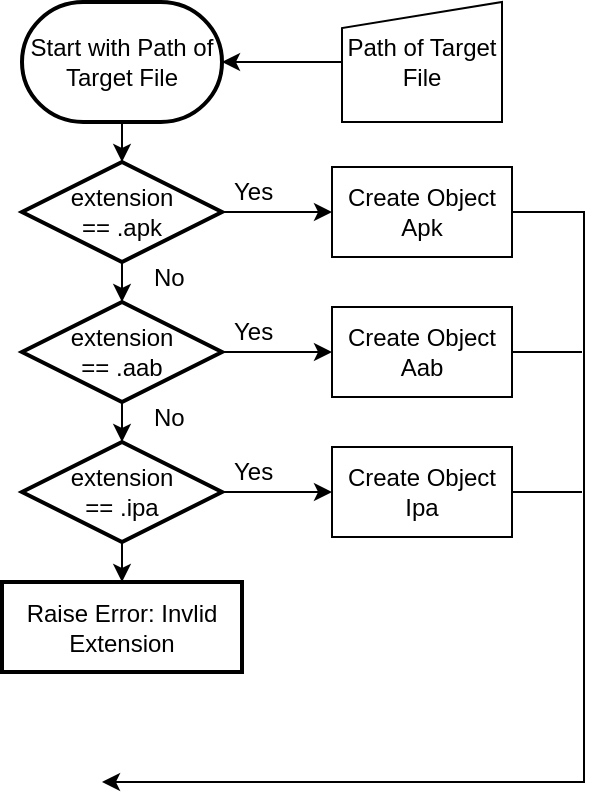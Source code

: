 <mxfile version="22.1.11" type="github">
  <diagram id="C5RBs43oDa-KdzZeNtuy" name="Page-1">
    <mxGraphModel dx="682" dy="455" grid="1" gridSize="10" guides="1" tooltips="1" connect="1" arrows="1" fold="1" page="1" pageScale="1" pageWidth="827" pageHeight="1169" math="0" shadow="0">
      <root>
        <mxCell id="WIyWlLk6GJQsqaUBKTNV-0" />
        <mxCell id="WIyWlLk6GJQsqaUBKTNV-1" parent="WIyWlLk6GJQsqaUBKTNV-0" />
        <mxCell id="ZD5niyjhzPdkFjPMz-g3-32" style="edgeStyle=orthogonalEdgeStyle;rounded=0;orthogonalLoop=1;jettySize=auto;html=1;exitX=0.5;exitY=1;exitDx=0;exitDy=0;exitPerimeter=0;" edge="1" parent="WIyWlLk6GJQsqaUBKTNV-1" source="ZD5niyjhzPdkFjPMz-g3-0" target="ZD5niyjhzPdkFjPMz-g3-3">
          <mxGeometry relative="1" as="geometry" />
        </mxCell>
        <mxCell id="ZD5niyjhzPdkFjPMz-g3-0" value="Start with Path of Target File" style="strokeWidth=2;html=1;shape=mxgraph.flowchart.terminator;whiteSpace=wrap;" vertex="1" parent="WIyWlLk6GJQsqaUBKTNV-1">
          <mxGeometry x="120" y="50" width="100" height="60" as="geometry" />
        </mxCell>
        <mxCell id="ZD5niyjhzPdkFjPMz-g3-2" value="" style="edgeStyle=orthogonalEdgeStyle;rounded=0;orthogonalLoop=1;jettySize=auto;html=1;" edge="1" parent="WIyWlLk6GJQsqaUBKTNV-1" source="ZD5niyjhzPdkFjPMz-g3-1" target="ZD5niyjhzPdkFjPMz-g3-0">
          <mxGeometry relative="1" as="geometry" />
        </mxCell>
        <mxCell id="ZD5niyjhzPdkFjPMz-g3-1" value="Path of Target File" style="shape=manualInput;whiteSpace=wrap;html=1;size=13;" vertex="1" parent="WIyWlLk6GJQsqaUBKTNV-1">
          <mxGeometry x="280" y="50" width="80" height="60" as="geometry" />
        </mxCell>
        <mxCell id="ZD5niyjhzPdkFjPMz-g3-14" style="edgeStyle=orthogonalEdgeStyle;rounded=0;orthogonalLoop=1;jettySize=auto;html=1;exitX=1;exitY=0.5;exitDx=0;exitDy=0;exitPerimeter=0;entryX=0;entryY=0.5;entryDx=0;entryDy=0;" edge="1" parent="WIyWlLk6GJQsqaUBKTNV-1" source="ZD5niyjhzPdkFjPMz-g3-3" target="ZD5niyjhzPdkFjPMz-g3-6">
          <mxGeometry relative="1" as="geometry" />
        </mxCell>
        <mxCell id="ZD5niyjhzPdkFjPMz-g3-3" value="extension &lt;br&gt;== .apk" style="strokeWidth=2;html=1;shape=mxgraph.flowchart.decision;whiteSpace=wrap;" vertex="1" parent="WIyWlLk6GJQsqaUBKTNV-1">
          <mxGeometry x="120" y="130" width="100" height="50" as="geometry" />
        </mxCell>
        <mxCell id="ZD5niyjhzPdkFjPMz-g3-15" style="edgeStyle=orthogonalEdgeStyle;rounded=0;orthogonalLoop=1;jettySize=auto;html=1;exitX=1;exitY=0.5;exitDx=0;exitDy=0;exitPerimeter=0;entryX=0;entryY=0.5;entryDx=0;entryDy=0;" edge="1" parent="WIyWlLk6GJQsqaUBKTNV-1" source="ZD5niyjhzPdkFjPMz-g3-4" target="ZD5niyjhzPdkFjPMz-g3-7">
          <mxGeometry relative="1" as="geometry" />
        </mxCell>
        <mxCell id="ZD5niyjhzPdkFjPMz-g3-4" value="extension &lt;br&gt;== .aab" style="strokeWidth=2;html=1;shape=mxgraph.flowchart.decision;whiteSpace=wrap;" vertex="1" parent="WIyWlLk6GJQsqaUBKTNV-1">
          <mxGeometry x="120" y="200" width="100" height="50" as="geometry" />
        </mxCell>
        <mxCell id="ZD5niyjhzPdkFjPMz-g3-21" style="edgeStyle=orthogonalEdgeStyle;rounded=0;orthogonalLoop=1;jettySize=auto;html=1;exitX=1;exitY=0.5;exitDx=0;exitDy=0;exitPerimeter=0;entryX=0;entryY=0.5;entryDx=0;entryDy=0;" edge="1" parent="WIyWlLk6GJQsqaUBKTNV-1" source="ZD5niyjhzPdkFjPMz-g3-5" target="ZD5niyjhzPdkFjPMz-g3-8">
          <mxGeometry relative="1" as="geometry" />
        </mxCell>
        <mxCell id="ZD5niyjhzPdkFjPMz-g3-25" value="" style="edgeStyle=orthogonalEdgeStyle;rounded=0;orthogonalLoop=1;jettySize=auto;html=1;" edge="1" parent="WIyWlLk6GJQsqaUBKTNV-1" source="ZD5niyjhzPdkFjPMz-g3-5" target="ZD5niyjhzPdkFjPMz-g3-24">
          <mxGeometry relative="1" as="geometry" />
        </mxCell>
        <mxCell id="ZD5niyjhzPdkFjPMz-g3-5" value="extension &lt;br&gt;== .ipa" style="strokeWidth=2;html=1;shape=mxgraph.flowchart.decision;whiteSpace=wrap;" vertex="1" parent="WIyWlLk6GJQsqaUBKTNV-1">
          <mxGeometry x="120" y="270" width="100" height="50" as="geometry" />
        </mxCell>
        <mxCell id="ZD5niyjhzPdkFjPMz-g3-33" style="edgeStyle=orthogonalEdgeStyle;rounded=0;orthogonalLoop=1;jettySize=auto;html=1;exitX=1;exitY=0.5;exitDx=0;exitDy=0;" edge="1" parent="WIyWlLk6GJQsqaUBKTNV-1" source="ZD5niyjhzPdkFjPMz-g3-6">
          <mxGeometry relative="1" as="geometry">
            <mxPoint x="160" y="440" as="targetPoint" />
            <Array as="points">
              <mxPoint x="401" y="155" />
              <mxPoint x="401" y="440" />
            </Array>
          </mxGeometry>
        </mxCell>
        <mxCell id="ZD5niyjhzPdkFjPMz-g3-6" value="Create Object Apk" style="rounded=0;whiteSpace=wrap;html=1;" vertex="1" parent="WIyWlLk6GJQsqaUBKTNV-1">
          <mxGeometry x="275" y="132.5" width="90" height="45" as="geometry" />
        </mxCell>
        <mxCell id="ZD5niyjhzPdkFjPMz-g3-34" style="edgeStyle=orthogonalEdgeStyle;rounded=0;orthogonalLoop=1;jettySize=auto;html=1;exitX=1;exitY=0.5;exitDx=0;exitDy=0;endArrow=none;endFill=0;" edge="1" parent="WIyWlLk6GJQsqaUBKTNV-1" source="ZD5niyjhzPdkFjPMz-g3-7">
          <mxGeometry relative="1" as="geometry">
            <mxPoint x="400" y="225" as="targetPoint" />
          </mxGeometry>
        </mxCell>
        <mxCell id="ZD5niyjhzPdkFjPMz-g3-7" value="Create Object Aab" style="rounded=0;whiteSpace=wrap;html=1;" vertex="1" parent="WIyWlLk6GJQsqaUBKTNV-1">
          <mxGeometry x="275" y="202.5" width="90" height="45" as="geometry" />
        </mxCell>
        <mxCell id="ZD5niyjhzPdkFjPMz-g3-37" style="edgeStyle=orthogonalEdgeStyle;rounded=0;orthogonalLoop=1;jettySize=auto;html=1;exitX=1;exitY=0.5;exitDx=0;exitDy=0;endArrow=none;endFill=0;" edge="1" parent="WIyWlLk6GJQsqaUBKTNV-1" source="ZD5niyjhzPdkFjPMz-g3-8">
          <mxGeometry relative="1" as="geometry">
            <mxPoint x="400" y="295" as="targetPoint" />
          </mxGeometry>
        </mxCell>
        <mxCell id="ZD5niyjhzPdkFjPMz-g3-8" value="Create Object Ipa" style="rounded=0;whiteSpace=wrap;html=1;" vertex="1" parent="WIyWlLk6GJQsqaUBKTNV-1">
          <mxGeometry x="275" y="272.5" width="90" height="45" as="geometry" />
        </mxCell>
        <mxCell id="ZD5niyjhzPdkFjPMz-g3-9" style="edgeStyle=orthogonalEdgeStyle;rounded=0;orthogonalLoop=1;jettySize=auto;html=1;exitX=0.5;exitY=1;exitDx=0;exitDy=0;exitPerimeter=0;entryX=0.5;entryY=0;entryDx=0;entryDy=0;entryPerimeter=0;" edge="1" parent="WIyWlLk6GJQsqaUBKTNV-1" source="ZD5niyjhzPdkFjPMz-g3-3" target="ZD5niyjhzPdkFjPMz-g3-4">
          <mxGeometry relative="1" as="geometry" />
        </mxCell>
        <mxCell id="ZD5niyjhzPdkFjPMz-g3-11" value="No" style="text;strokeColor=none;fillColor=none;align=left;verticalAlign=middle;spacingLeft=4;spacingRight=4;overflow=hidden;points=[[0,0.5],[1,0.5]];portConstraint=eastwest;rotatable=0;whiteSpace=wrap;html=1;" vertex="1" parent="WIyWlLk6GJQsqaUBKTNV-1">
          <mxGeometry x="180" y="172.5" width="30" height="30" as="geometry" />
        </mxCell>
        <mxCell id="ZD5niyjhzPdkFjPMz-g3-12" style="edgeStyle=orthogonalEdgeStyle;rounded=0;orthogonalLoop=1;jettySize=auto;html=1;exitX=0.5;exitY=1;exitDx=0;exitDy=0;exitPerimeter=0;entryX=0.5;entryY=0;entryDx=0;entryDy=0;entryPerimeter=0;" edge="1" parent="WIyWlLk6GJQsqaUBKTNV-1" source="ZD5niyjhzPdkFjPMz-g3-4" target="ZD5niyjhzPdkFjPMz-g3-5">
          <mxGeometry relative="1" as="geometry" />
        </mxCell>
        <mxCell id="ZD5niyjhzPdkFjPMz-g3-13" value="No" style="text;strokeColor=none;fillColor=none;align=left;verticalAlign=middle;spacingLeft=4;spacingRight=4;overflow=hidden;points=[[0,0.5],[1,0.5]];portConstraint=eastwest;rotatable=0;whiteSpace=wrap;html=1;" vertex="1" parent="WIyWlLk6GJQsqaUBKTNV-1">
          <mxGeometry x="180" y="242.5" width="30" height="30" as="geometry" />
        </mxCell>
        <mxCell id="ZD5niyjhzPdkFjPMz-g3-17" value="Yes" style="text;strokeColor=none;fillColor=none;align=left;verticalAlign=middle;spacingLeft=4;spacingRight=4;overflow=hidden;points=[[0,0.5],[1,0.5]];portConstraint=eastwest;rotatable=0;whiteSpace=wrap;html=1;" vertex="1" parent="WIyWlLk6GJQsqaUBKTNV-1">
          <mxGeometry x="220" y="130" width="30" height="30" as="geometry" />
        </mxCell>
        <mxCell id="ZD5niyjhzPdkFjPMz-g3-18" value="Yes" style="text;strokeColor=none;fillColor=none;align=left;verticalAlign=middle;spacingLeft=4;spacingRight=4;overflow=hidden;points=[[0,0.5],[1,0.5]];portConstraint=eastwest;rotatable=0;whiteSpace=wrap;html=1;" vertex="1" parent="WIyWlLk6GJQsqaUBKTNV-1">
          <mxGeometry x="220" y="200" width="30" height="30" as="geometry" />
        </mxCell>
        <mxCell id="ZD5niyjhzPdkFjPMz-g3-22" value="Yes" style="text;strokeColor=none;fillColor=none;align=left;verticalAlign=middle;spacingLeft=4;spacingRight=4;overflow=hidden;points=[[0,0.5],[1,0.5]];portConstraint=eastwest;rotatable=0;whiteSpace=wrap;html=1;" vertex="1" parent="WIyWlLk6GJQsqaUBKTNV-1">
          <mxGeometry x="220" y="270" width="30" height="30" as="geometry" />
        </mxCell>
        <mxCell id="ZD5niyjhzPdkFjPMz-g3-24" value="Raise Error: Invlid Extension" style="whiteSpace=wrap;html=1;strokeWidth=2;" vertex="1" parent="WIyWlLk6GJQsqaUBKTNV-1">
          <mxGeometry x="110" y="340" width="120" height="45" as="geometry" />
        </mxCell>
      </root>
    </mxGraphModel>
  </diagram>
</mxfile>
